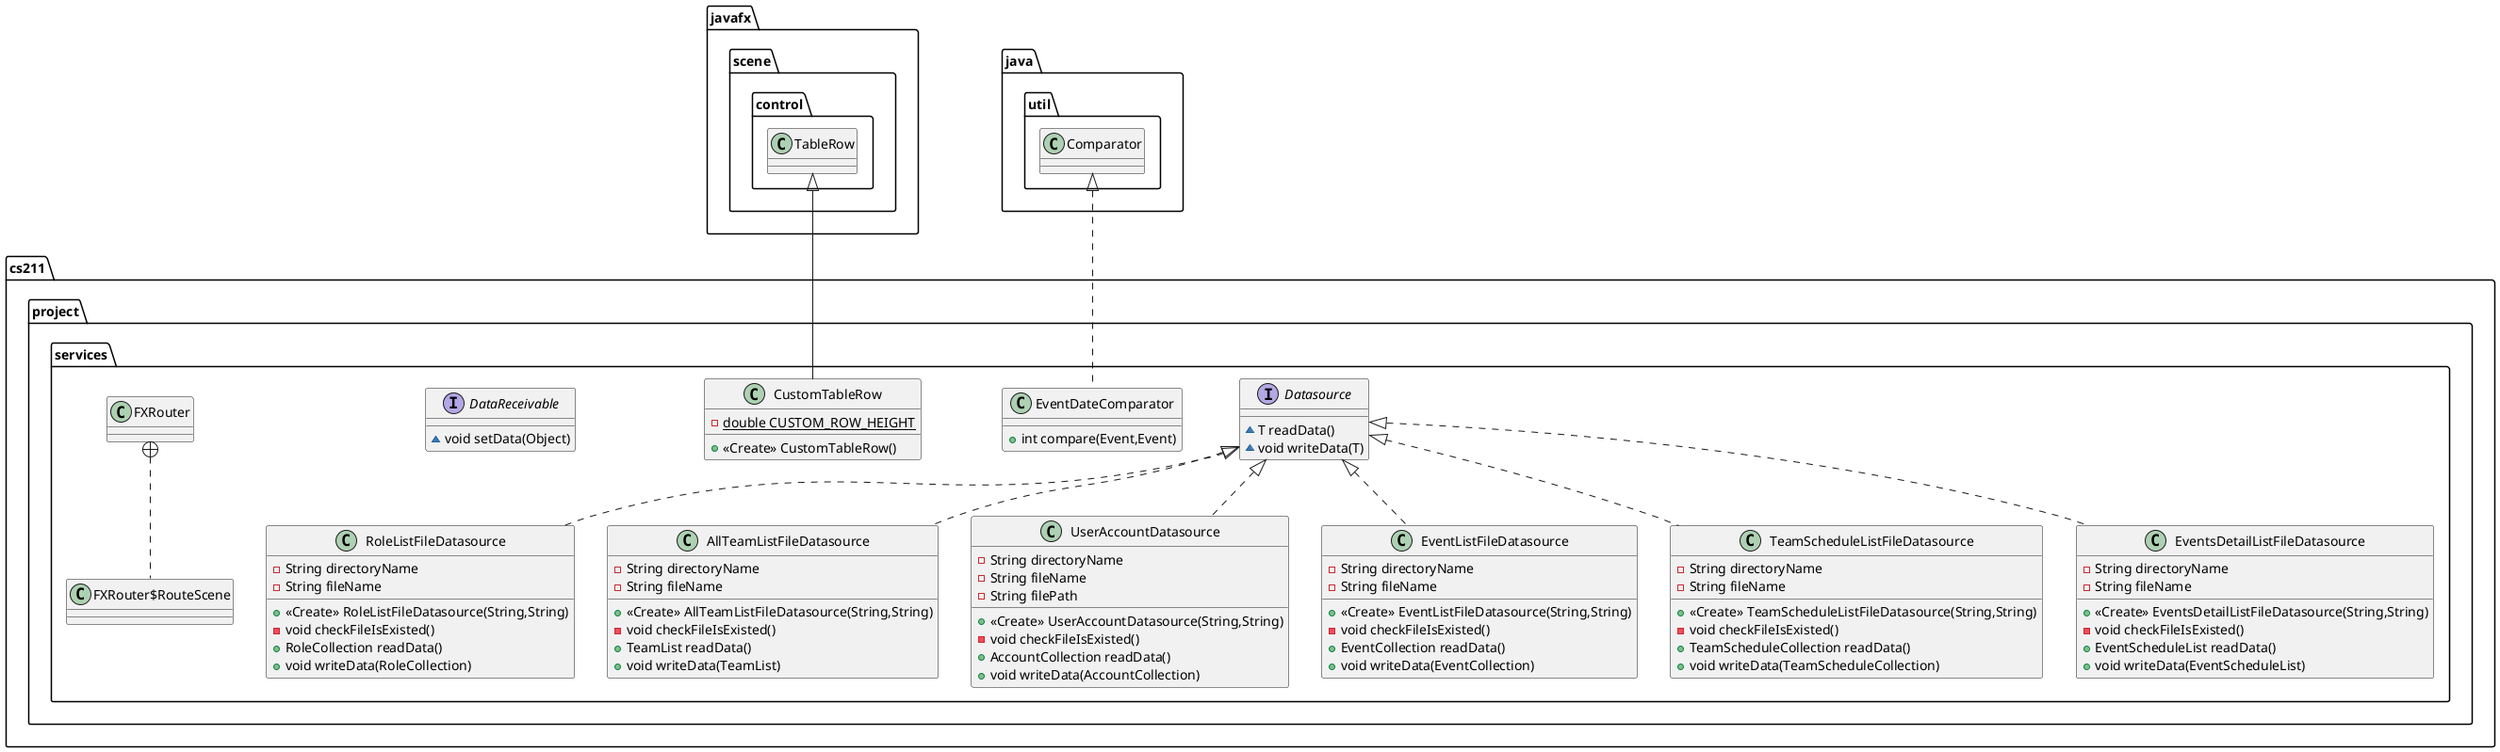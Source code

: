 @startuml
interface cs211.project.services.Datasource {
~ T readData()
~ void writeData(T)
}
class cs211.project.services.CustomTableRow {
- {static} double CUSTOM_ROW_HEIGHT
+ <<Create>> CustomTableRow()
}
class cs211.project.services.EventsDetailListFileDatasource {
- String directoryName
- String fileName
+ <<Create>> EventsDetailListFileDatasource(String,String)
- void checkFileIsExisted()
+ EventScheduleList readData()
+ void writeData(EventScheduleList)
}
class cs211.project.services.RoleListFileDatasource {
- String directoryName
- String fileName
+ <<Create>> RoleListFileDatasource(String,String)
- void checkFileIsExisted()
+ RoleCollection readData()
+ void writeData(RoleCollection)
}
class cs211.project.services.EventDateComparator {
+ int compare(Event,Event)
}
class cs211.project.services.AllTeamListFileDatasource {
- String directoryName
- String fileName
+ <<Create>> AllTeamListFileDatasource(String,String)
- void checkFileIsExisted()
+ TeamList readData()
+ void writeData(TeamList)
}
class cs211.project.services.UserAccountDatasource {
- String directoryName
- String fileName
- String filePath
+ <<Create>> UserAccountDatasource(String,String)
- void checkFileIsExisted()
+ AccountCollection readData()
+ void writeData(AccountCollection)
}
class cs211.project.services.EventListFileDatasource {
- String directoryName
- String fileName
+ <<Create>> EventListFileDatasource(String,String)
- void checkFileIsExisted()
+ EventCollection readData()
+ void writeData(EventCollection)
}
interface cs211.project.services.DataReceivable {
~ void setData(Object)
}
class cs211.project.services.TeamScheduleListFileDatasource {
- String directoryName
- String fileName
+ <<Create>> TeamScheduleListFileDatasource(String,String)
- void checkFileIsExisted()
+ TeamScheduleCollection readData()
+ void writeData(TeamScheduleCollection)
}


javafx.scene.control.TableRow <|-- cs211.project.services.CustomTableRow
cs211.project.services.Datasource <|.. cs211.project.services.EventsDetailListFileDatasource
cs211.project.services.Datasource <|.. cs211.project.services.RoleListFileDatasource
java.util.Comparator <|.. cs211.project.services.EventDateComparator
cs211.project.services.Datasource <|.. cs211.project.services.AllTeamListFileDatasource
cs211.project.services.Datasource <|.. cs211.project.services.UserAccountDatasource
cs211.project.services.Datasource <|.. cs211.project.services.EventListFileDatasource
cs211.project.services.FXRouter +.. cs211.project.services.FXRouter$RouteScene
cs211.project.services.Datasource <|.. cs211.project.services.TeamScheduleListFileDatasource
@enduml
